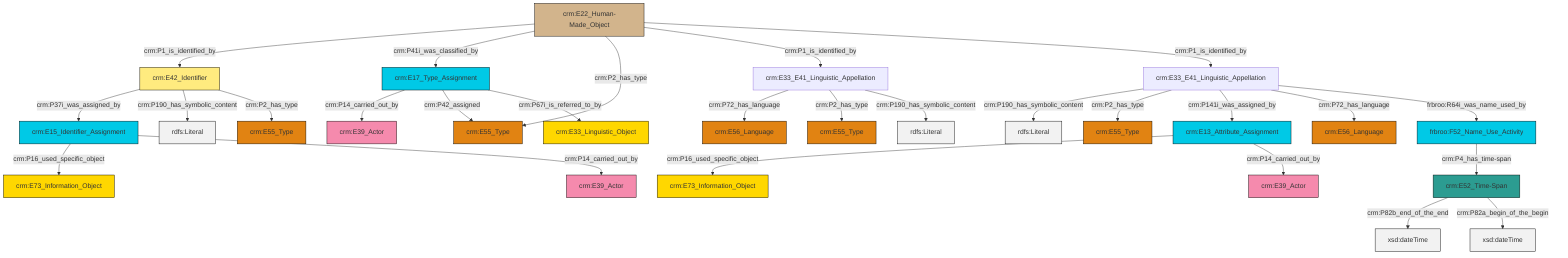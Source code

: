graph TD
classDef Literal fill:#f2f2f2,stroke:#000000;
classDef CRM_Entity fill:#FFFFFF,stroke:#000000;
classDef Temporal_Entity fill:#00C9E6, stroke:#000000;
classDef Type fill:#E18312, stroke:#000000;
classDef Time-Span fill:#2C9C91, stroke:#000000;
classDef Appellation fill:#FFEB7F, stroke:#000000;
classDef Place fill:#008836, stroke:#000000;
classDef Persistent_Item fill:#B266B2, stroke:#000000;
classDef Conceptual_Object fill:#FFD700, stroke:#000000;
classDef Physical_Thing fill:#D2B48C, stroke:#000000;
classDef Actor fill:#f58aad, stroke:#000000;
classDef PC_Classes fill:#4ce600, stroke:#000000;
classDef Multi fill:#cccccc,stroke:#000000;

0["crm:E15_Identifier_Assignment"]:::Temporal_Entity -->|crm:P16_used_specific_object| 1["crm:E73_Information_Object"]:::Conceptual_Object
3["crm:E22_Human-Made_Object"]:::Physical_Thing -->|crm:P1_is_identified_by| 4["crm:E42_Identifier"]:::Appellation
9["crm:E13_Attribute_Assignment"]:::Temporal_Entity -->|crm:P16_used_specific_object| 10["crm:E73_Information_Object"]:::Conceptual_Object
4["crm:E42_Identifier"]:::Appellation -->|crm:P37i_was_assigned_by| 0["crm:E15_Identifier_Assignment"]:::Temporal_Entity
0["crm:E15_Identifier_Assignment"]:::Temporal_Entity -->|crm:P14_carried_out_by| 11["crm:E39_Actor"]:::Actor
12["crm:E33_E41_Linguistic_Appellation"]:::Default -->|crm:P72_has_language| 7["crm:E56_Language"]:::Type
9["crm:E13_Attribute_Assignment"]:::Temporal_Entity -->|crm:P14_carried_out_by| 15["crm:E39_Actor"]:::Actor
4["crm:E42_Identifier"]:::Appellation -->|crm:P190_has_symbolic_content| 16[rdfs:Literal]:::Literal
3["crm:E22_Human-Made_Object"]:::Physical_Thing -->|crm:P41i_was_classified_by| 17["crm:E17_Type_Assignment"]:::Temporal_Entity
20["crm:E33_E41_Linguistic_Appellation"]:::Default -->|crm:P190_has_symbolic_content| 22[rdfs:Literal]:::Literal
12["crm:E33_E41_Linguistic_Appellation"]:::Default -->|crm:P2_has_type| 5["crm:E55_Type"]:::Type
20["crm:E33_E41_Linguistic_Appellation"]:::Default -->|crm:P2_has_type| 28["crm:E55_Type"]:::Type
3["crm:E22_Human-Made_Object"]:::Physical_Thing -->|crm:P2_has_type| 31["crm:E55_Type"]:::Type
17["crm:E17_Type_Assignment"]:::Temporal_Entity -->|crm:P14_carried_out_by| 32["crm:E39_Actor"]:::Actor
20["crm:E33_E41_Linguistic_Appellation"]:::Default -->|crm:P141i_was_assigned_by| 9["crm:E13_Attribute_Assignment"]:::Temporal_Entity
3["crm:E22_Human-Made_Object"]:::Physical_Thing -->|crm:P1_is_identified_by| 12["crm:E33_E41_Linguistic_Appellation"]:::Default
20["crm:E33_E41_Linguistic_Appellation"]:::Default -->|crm:P72_has_language| 13["crm:E56_Language"]:::Type
36["crm:E52_Time-Span"]:::Time-Span -->|crm:P82b_end_of_the_end| 37[xsd:dateTime]:::Literal
29["frbroo:F52_Name_Use_Activity"]:::Temporal_Entity -->|crm:P4_has_time-span| 36["crm:E52_Time-Span"]:::Time-Span
3["crm:E22_Human-Made_Object"]:::Physical_Thing -->|crm:P1_is_identified_by| 20["crm:E33_E41_Linguistic_Appellation"]:::Default
17["crm:E17_Type_Assignment"]:::Temporal_Entity -->|crm:P42_assigned| 31["crm:E55_Type"]:::Type
36["crm:E52_Time-Span"]:::Time-Span -->|crm:P82a_begin_of_the_begin| 39[xsd:dateTime]:::Literal
17["crm:E17_Type_Assignment"]:::Temporal_Entity -->|crm:P67i_is_referred_to_by| 42["crm:E33_Linguistic_Object"]:::Conceptual_Object
20["crm:E33_E41_Linguistic_Appellation"]:::Default -->|frbroo:R64i_was_name_used_by| 29["frbroo:F52_Name_Use_Activity"]:::Temporal_Entity
4["crm:E42_Identifier"]:::Appellation -->|crm:P2_has_type| 34["crm:E55_Type"]:::Type
12["crm:E33_E41_Linguistic_Appellation"]:::Default -->|crm:P190_has_symbolic_content| 44[rdfs:Literal]:::Literal